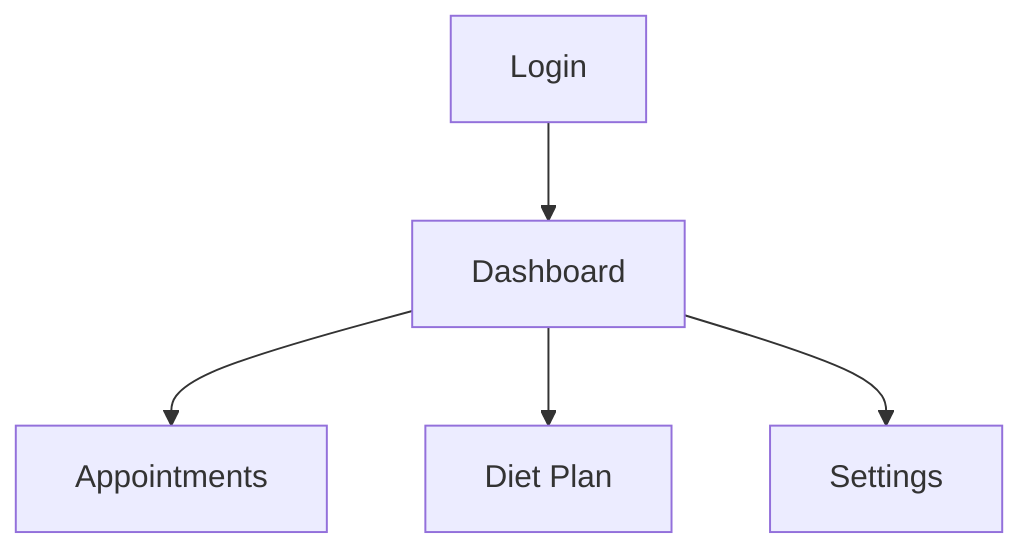 flowchart TD
    A[Login] --> B[Dashboard]
    B --> C[Appointments]
    B --> D[Diet Plan]
    B --> E[Settings]
